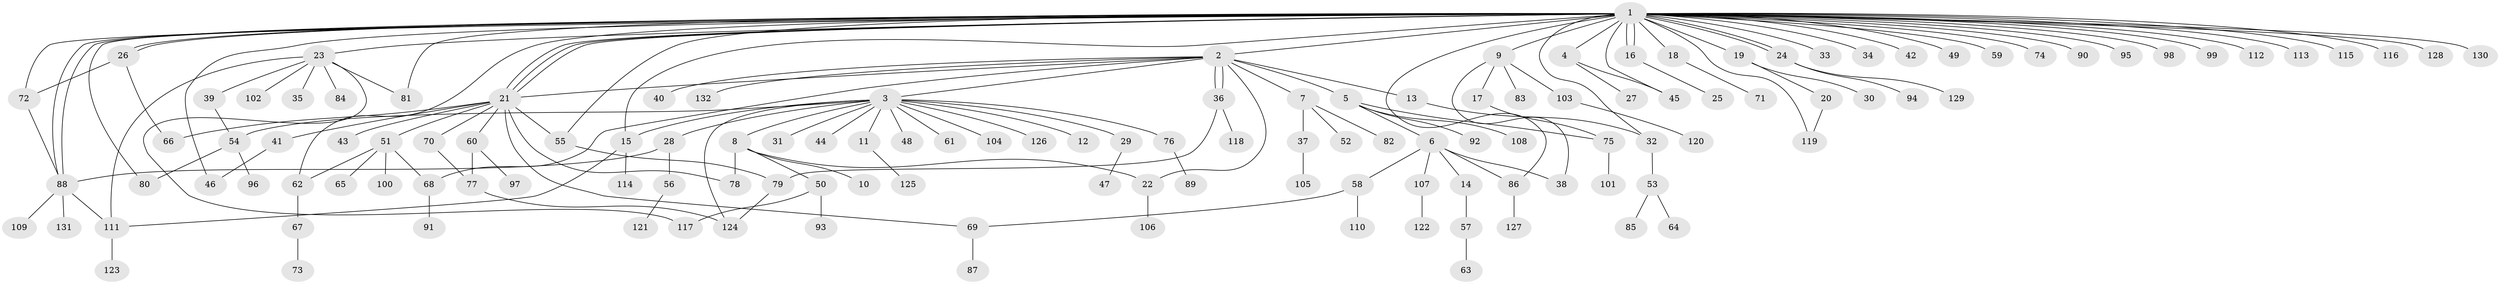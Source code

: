 // Generated by graph-tools (version 1.1) at 2025/25/03/09/25 03:25:56]
// undirected, 132 vertices, 167 edges
graph export_dot {
graph [start="1"]
  node [color=gray90,style=filled];
  1;
  2;
  3;
  4;
  5;
  6;
  7;
  8;
  9;
  10;
  11;
  12;
  13;
  14;
  15;
  16;
  17;
  18;
  19;
  20;
  21;
  22;
  23;
  24;
  25;
  26;
  27;
  28;
  29;
  30;
  31;
  32;
  33;
  34;
  35;
  36;
  37;
  38;
  39;
  40;
  41;
  42;
  43;
  44;
  45;
  46;
  47;
  48;
  49;
  50;
  51;
  52;
  53;
  54;
  55;
  56;
  57;
  58;
  59;
  60;
  61;
  62;
  63;
  64;
  65;
  66;
  67;
  68;
  69;
  70;
  71;
  72;
  73;
  74;
  75;
  76;
  77;
  78;
  79;
  80;
  81;
  82;
  83;
  84;
  85;
  86;
  87;
  88;
  89;
  90;
  91;
  92;
  93;
  94;
  95;
  96;
  97;
  98;
  99;
  100;
  101;
  102;
  103;
  104;
  105;
  106;
  107;
  108;
  109;
  110;
  111;
  112;
  113;
  114;
  115;
  116;
  117;
  118;
  119;
  120;
  121;
  122;
  123;
  124;
  125;
  126;
  127;
  128;
  129;
  130;
  131;
  132;
  1 -- 2;
  1 -- 4;
  1 -- 9;
  1 -- 15;
  1 -- 16;
  1 -- 16;
  1 -- 18;
  1 -- 19;
  1 -- 21;
  1 -- 21;
  1 -- 21;
  1 -- 23;
  1 -- 24;
  1 -- 24;
  1 -- 26;
  1 -- 26;
  1 -- 32;
  1 -- 33;
  1 -- 34;
  1 -- 42;
  1 -- 45;
  1 -- 46;
  1 -- 49;
  1 -- 55;
  1 -- 59;
  1 -- 62;
  1 -- 72;
  1 -- 74;
  1 -- 80;
  1 -- 81;
  1 -- 86;
  1 -- 88;
  1 -- 88;
  1 -- 90;
  1 -- 95;
  1 -- 98;
  1 -- 99;
  1 -- 112;
  1 -- 113;
  1 -- 115;
  1 -- 116;
  1 -- 119;
  1 -- 128;
  1 -- 130;
  2 -- 3;
  2 -- 5;
  2 -- 7;
  2 -- 13;
  2 -- 21;
  2 -- 22;
  2 -- 36;
  2 -- 36;
  2 -- 40;
  2 -- 68;
  2 -- 132;
  3 -- 8;
  3 -- 11;
  3 -- 12;
  3 -- 15;
  3 -- 28;
  3 -- 29;
  3 -- 31;
  3 -- 44;
  3 -- 48;
  3 -- 54;
  3 -- 61;
  3 -- 76;
  3 -- 104;
  3 -- 124;
  3 -- 126;
  4 -- 27;
  4 -- 45;
  5 -- 6;
  5 -- 75;
  5 -- 92;
  5 -- 108;
  6 -- 14;
  6 -- 38;
  6 -- 58;
  6 -- 86;
  6 -- 107;
  7 -- 37;
  7 -- 52;
  7 -- 82;
  8 -- 10;
  8 -- 22;
  8 -- 50;
  8 -- 78;
  9 -- 17;
  9 -- 38;
  9 -- 83;
  9 -- 103;
  11 -- 125;
  13 -- 32;
  14 -- 57;
  15 -- 111;
  15 -- 114;
  16 -- 25;
  17 -- 75;
  18 -- 71;
  19 -- 20;
  19 -- 30;
  20 -- 119;
  21 -- 41;
  21 -- 43;
  21 -- 51;
  21 -- 55;
  21 -- 60;
  21 -- 66;
  21 -- 69;
  21 -- 70;
  21 -- 78;
  22 -- 106;
  23 -- 35;
  23 -- 39;
  23 -- 81;
  23 -- 84;
  23 -- 102;
  23 -- 111;
  23 -- 117;
  24 -- 94;
  24 -- 129;
  26 -- 66;
  26 -- 72;
  28 -- 56;
  28 -- 88;
  29 -- 47;
  32 -- 53;
  36 -- 79;
  36 -- 118;
  37 -- 105;
  39 -- 54;
  41 -- 46;
  50 -- 93;
  50 -- 117;
  51 -- 62;
  51 -- 65;
  51 -- 68;
  51 -- 100;
  53 -- 64;
  53 -- 85;
  54 -- 80;
  54 -- 96;
  55 -- 79;
  56 -- 121;
  57 -- 63;
  58 -- 69;
  58 -- 110;
  60 -- 77;
  60 -- 97;
  62 -- 67;
  67 -- 73;
  68 -- 91;
  69 -- 87;
  70 -- 77;
  72 -- 88;
  75 -- 101;
  76 -- 89;
  77 -- 124;
  79 -- 124;
  86 -- 127;
  88 -- 109;
  88 -- 111;
  88 -- 131;
  103 -- 120;
  107 -- 122;
  111 -- 123;
}
